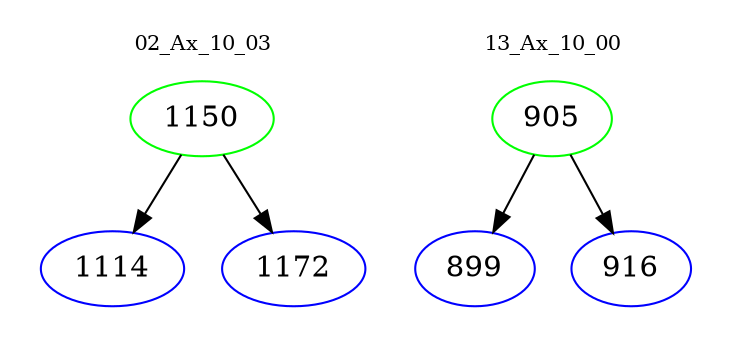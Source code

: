 digraph{
subgraph cluster_0 {
color = white
label = "02_Ax_10_03";
fontsize=10;
T0_1150 [label="1150", color="green"]
T0_1150 -> T0_1114 [color="black"]
T0_1114 [label="1114", color="blue"]
T0_1150 -> T0_1172 [color="black"]
T0_1172 [label="1172", color="blue"]
}
subgraph cluster_1 {
color = white
label = "13_Ax_10_00";
fontsize=10;
T1_905 [label="905", color="green"]
T1_905 -> T1_899 [color="black"]
T1_899 [label="899", color="blue"]
T1_905 -> T1_916 [color="black"]
T1_916 [label="916", color="blue"]
}
}
